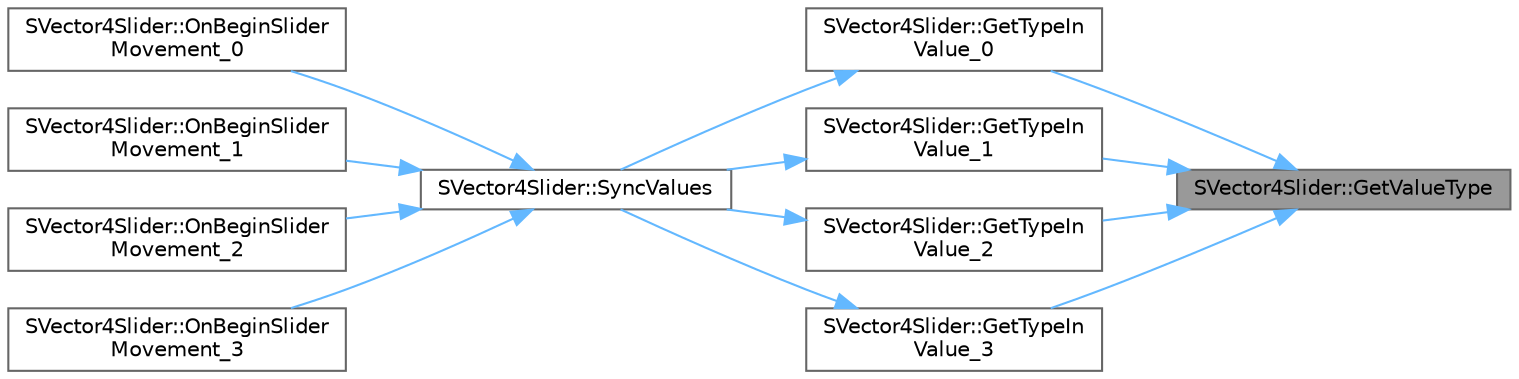 digraph "SVector4Slider::GetValueType"
{
 // INTERACTIVE_SVG=YES
 // LATEX_PDF_SIZE
  bgcolor="transparent";
  edge [fontname=Helvetica,fontsize=10,labelfontname=Helvetica,labelfontsize=10];
  node [fontname=Helvetica,fontsize=10,shape=box,height=0.2,width=0.4];
  rankdir="RL";
  Node1 [id="Node000001",label="SVector4Slider::GetValueType",height=0.2,width=0.4,color="gray40", fillcolor="grey60", style="filled", fontcolor="black",tooltip=" "];
  Node1 -> Node2 [id="edge1_Node000001_Node000002",dir="back",color="steelblue1",style="solid",tooltip=" "];
  Node2 [id="Node000002",label="SVector4Slider::GetTypeIn\lValue_0",height=0.2,width=0.4,color="grey40", fillcolor="white", style="filled",URL="$d7/dfe/classSVector4Slider.html#a8d7b67d240c566749c373a52378d48c1",tooltip=" "];
  Node2 -> Node3 [id="edge2_Node000002_Node000003",dir="back",color="steelblue1",style="solid",tooltip=" "];
  Node3 [id="Node000003",label="SVector4Slider::SyncValues",height=0.2,width=0.4,color="grey40", fillcolor="white", style="filled",URL="$d7/dfe/classSVector4Slider.html#adfa6e473c206b01177b4def9da915f24",tooltip=" "];
  Node3 -> Node4 [id="edge3_Node000003_Node000004",dir="back",color="steelblue1",style="solid",tooltip=" "];
  Node4 [id="Node000004",label="SVector4Slider::OnBeginSlider\lMovement_0",height=0.2,width=0.4,color="grey40", fillcolor="white", style="filled",URL="$d7/dfe/classSVector4Slider.html#aaa7f038a68d023374d56a2062b382320",tooltip="Called when the slider begins to move."];
  Node3 -> Node5 [id="edge4_Node000003_Node000005",dir="back",color="steelblue1",style="solid",tooltip=" "];
  Node5 [id="Node000005",label="SVector4Slider::OnBeginSlider\lMovement_1",height=0.2,width=0.4,color="grey40", fillcolor="white", style="filled",URL="$d7/dfe/classSVector4Slider.html#a700403d23972517842f3765116a48317",tooltip="Called when the slider begins to move."];
  Node3 -> Node6 [id="edge5_Node000003_Node000006",dir="back",color="steelblue1",style="solid",tooltip=" "];
  Node6 [id="Node000006",label="SVector4Slider::OnBeginSlider\lMovement_2",height=0.2,width=0.4,color="grey40", fillcolor="white", style="filled",URL="$d7/dfe/classSVector4Slider.html#ad11605120805915cfc7c8a5ef01fba1c",tooltip="Called when the slider begins to move."];
  Node3 -> Node7 [id="edge6_Node000003_Node000007",dir="back",color="steelblue1",style="solid",tooltip=" "];
  Node7 [id="Node000007",label="SVector4Slider::OnBeginSlider\lMovement_3",height=0.2,width=0.4,color="grey40", fillcolor="white", style="filled",URL="$d7/dfe/classSVector4Slider.html#a647981c39fe99bce56e7790fbe6df8bc",tooltip="Called when the slider begins to move."];
  Node1 -> Node8 [id="edge7_Node000001_Node000008",dir="back",color="steelblue1",style="solid",tooltip=" "];
  Node8 [id="Node000008",label="SVector4Slider::GetTypeIn\lValue_1",height=0.2,width=0.4,color="grey40", fillcolor="white", style="filled",URL="$d7/dfe/classSVector4Slider.html#a7fb8553de897a74bae8d9b28710cd914",tooltip=" "];
  Node8 -> Node3 [id="edge8_Node000008_Node000003",dir="back",color="steelblue1",style="solid",tooltip=" "];
  Node1 -> Node9 [id="edge9_Node000001_Node000009",dir="back",color="steelblue1",style="solid",tooltip=" "];
  Node9 [id="Node000009",label="SVector4Slider::GetTypeIn\lValue_2",height=0.2,width=0.4,color="grey40", fillcolor="white", style="filled",URL="$d7/dfe/classSVector4Slider.html#a7b1a54688667948fc93501881110143a",tooltip=" "];
  Node9 -> Node3 [id="edge10_Node000009_Node000003",dir="back",color="steelblue1",style="solid",tooltip=" "];
  Node1 -> Node10 [id="edge11_Node000001_Node000010",dir="back",color="steelblue1",style="solid",tooltip=" "];
  Node10 [id="Node000010",label="SVector4Slider::GetTypeIn\lValue_3",height=0.2,width=0.4,color="grey40", fillcolor="white", style="filled",URL="$d7/dfe/classSVector4Slider.html#ab7a780147f1a6978fd97fbc18a816f3b",tooltip=" "];
  Node10 -> Node3 [id="edge12_Node000010_Node000003",dir="back",color="steelblue1",style="solid",tooltip=" "];
}
